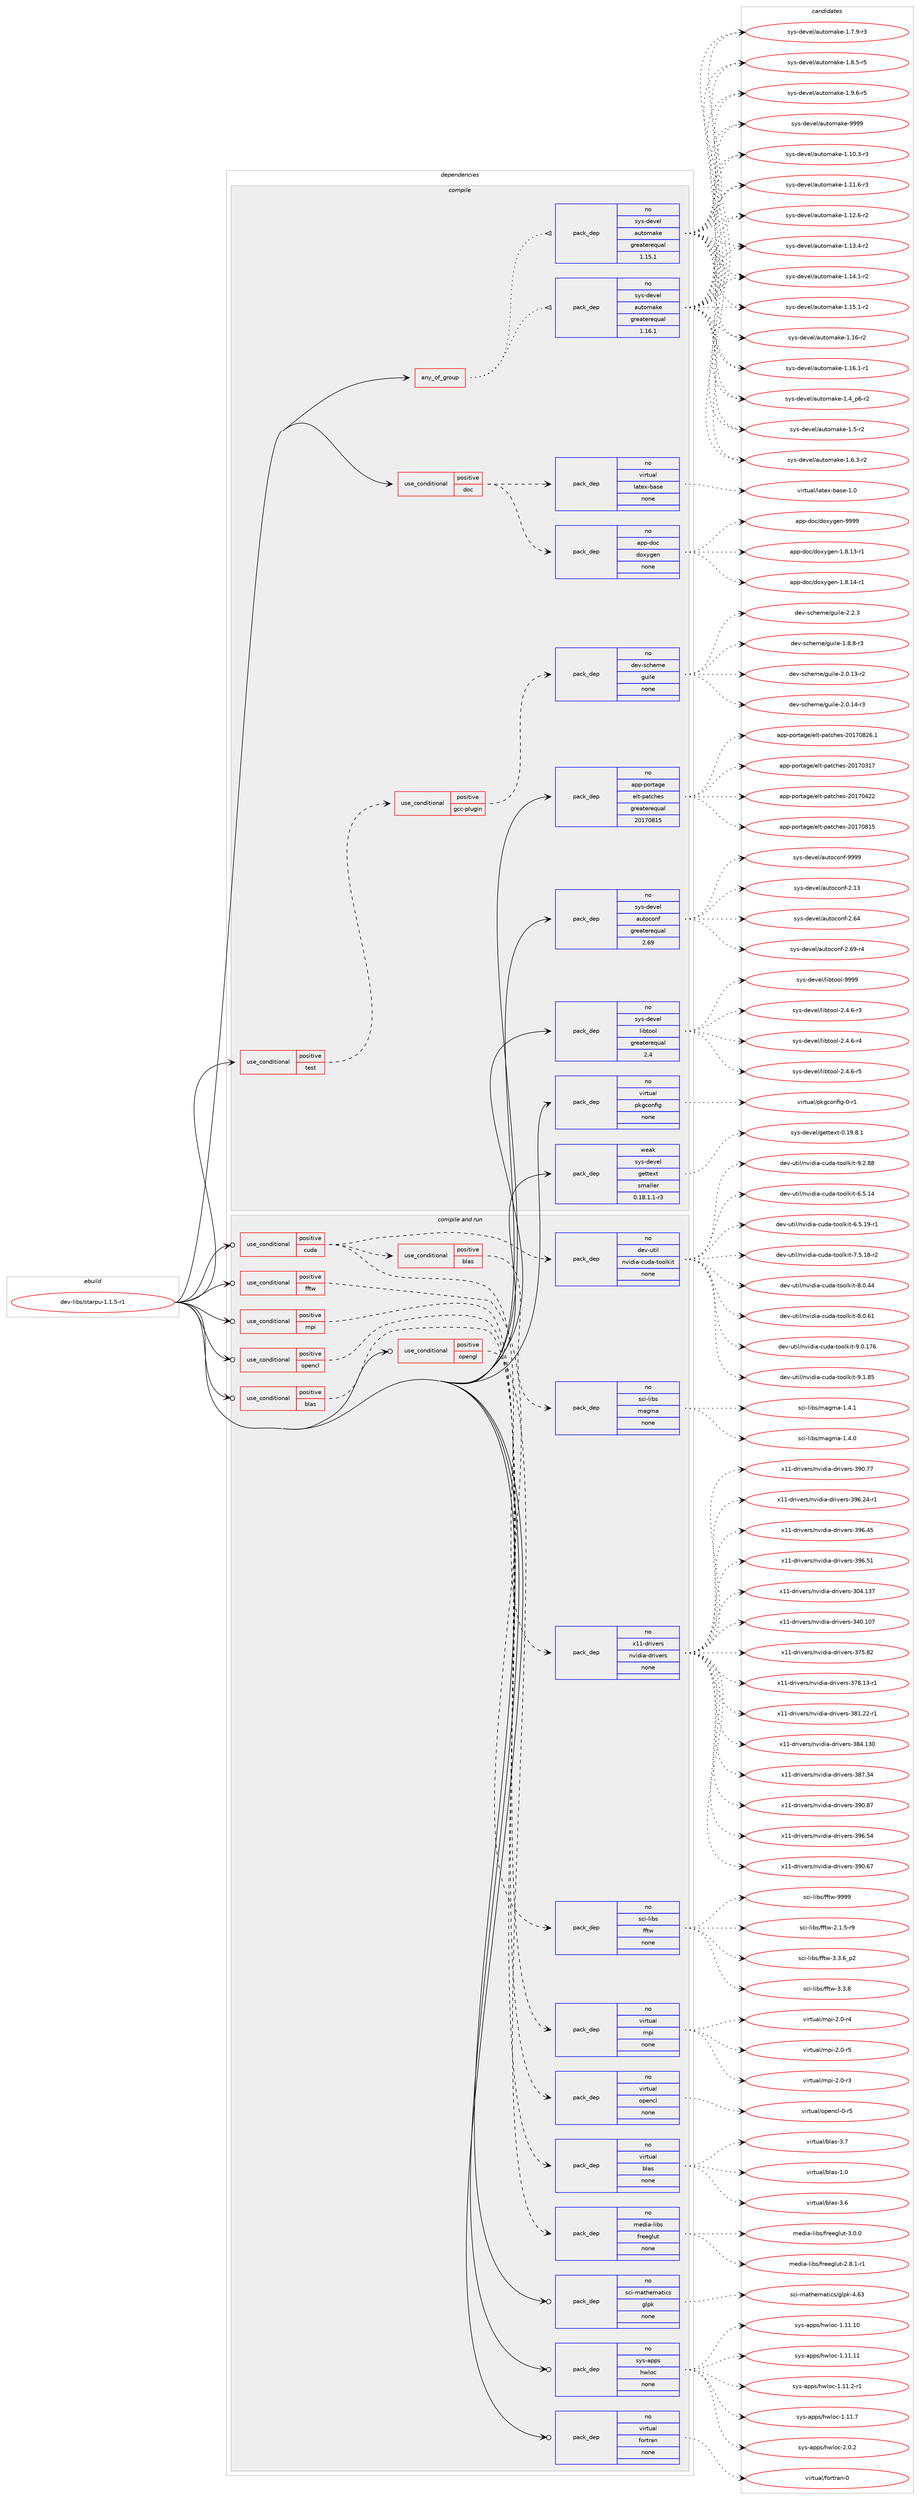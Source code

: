 digraph prolog {

# *************
# Graph options
# *************

newrank=true;
concentrate=true;
compound=true;
graph [rankdir=LR,fontname=Helvetica,fontsize=10,ranksep=1.5];#, ranksep=2.5, nodesep=0.2];
edge  [arrowhead=vee];
node  [fontname=Helvetica,fontsize=10];

# **********
# The ebuild
# **********

subgraph cluster_leftcol {
color=gray;
rank=same;
label=<<i>ebuild</i>>;
id [label="dev-libs/starpu-1.1.5-r1", color=red, width=4, href="../dev-libs/starpu-1.1.5-r1.svg"];
}

# ****************
# The dependencies
# ****************

subgraph cluster_midcol {
color=gray;
label=<<i>dependencies</i>>;
subgraph cluster_compile {
fillcolor="#eeeeee";
style=filled;
label=<<i>compile</i>>;
subgraph any113 {
dependency4567 [label=<<TABLE BORDER="0" CELLBORDER="1" CELLSPACING="0" CELLPADDING="4"><TR><TD CELLPADDING="10">any_of_group</TD></TR></TABLE>>, shape=none, color=red];subgraph pack3087 {
dependency4568 [label=<<TABLE BORDER="0" CELLBORDER="1" CELLSPACING="0" CELLPADDING="4" WIDTH="220"><TR><TD ROWSPAN="6" CELLPADDING="30">pack_dep</TD></TR><TR><TD WIDTH="110">no</TD></TR><TR><TD>sys-devel</TD></TR><TR><TD>automake</TD></TR><TR><TD>greaterequal</TD></TR><TR><TD>1.16.1</TD></TR></TABLE>>, shape=none, color=blue];
}
dependency4567:e -> dependency4568:w [weight=20,style="dotted",arrowhead="oinv"];
subgraph pack3088 {
dependency4569 [label=<<TABLE BORDER="0" CELLBORDER="1" CELLSPACING="0" CELLPADDING="4" WIDTH="220"><TR><TD ROWSPAN="6" CELLPADDING="30">pack_dep</TD></TR><TR><TD WIDTH="110">no</TD></TR><TR><TD>sys-devel</TD></TR><TR><TD>automake</TD></TR><TR><TD>greaterequal</TD></TR><TR><TD>1.15.1</TD></TR></TABLE>>, shape=none, color=blue];
}
dependency4567:e -> dependency4569:w [weight=20,style="dotted",arrowhead="oinv"];
}
id:e -> dependency4567:w [weight=20,style="solid",arrowhead="vee"];
subgraph cond1359 {
dependency4570 [label=<<TABLE BORDER="0" CELLBORDER="1" CELLSPACING="0" CELLPADDING="4"><TR><TD ROWSPAN="3" CELLPADDING="10">use_conditional</TD></TR><TR><TD>positive</TD></TR><TR><TD>doc</TD></TR></TABLE>>, shape=none, color=red];
subgraph pack3089 {
dependency4571 [label=<<TABLE BORDER="0" CELLBORDER="1" CELLSPACING="0" CELLPADDING="4" WIDTH="220"><TR><TD ROWSPAN="6" CELLPADDING="30">pack_dep</TD></TR><TR><TD WIDTH="110">no</TD></TR><TR><TD>app-doc</TD></TR><TR><TD>doxygen</TD></TR><TR><TD>none</TD></TR><TR><TD></TD></TR></TABLE>>, shape=none, color=blue];
}
dependency4570:e -> dependency4571:w [weight=20,style="dashed",arrowhead="vee"];
subgraph pack3090 {
dependency4572 [label=<<TABLE BORDER="0" CELLBORDER="1" CELLSPACING="0" CELLPADDING="4" WIDTH="220"><TR><TD ROWSPAN="6" CELLPADDING="30">pack_dep</TD></TR><TR><TD WIDTH="110">no</TD></TR><TR><TD>virtual</TD></TR><TR><TD>latex-base</TD></TR><TR><TD>none</TD></TR><TR><TD></TD></TR></TABLE>>, shape=none, color=blue];
}
dependency4570:e -> dependency4572:w [weight=20,style="dashed",arrowhead="vee"];
}
id:e -> dependency4570:w [weight=20,style="solid",arrowhead="vee"];
subgraph cond1360 {
dependency4573 [label=<<TABLE BORDER="0" CELLBORDER="1" CELLSPACING="0" CELLPADDING="4"><TR><TD ROWSPAN="3" CELLPADDING="10">use_conditional</TD></TR><TR><TD>positive</TD></TR><TR><TD>test</TD></TR></TABLE>>, shape=none, color=red];
subgraph cond1361 {
dependency4574 [label=<<TABLE BORDER="0" CELLBORDER="1" CELLSPACING="0" CELLPADDING="4"><TR><TD ROWSPAN="3" CELLPADDING="10">use_conditional</TD></TR><TR><TD>positive</TD></TR><TR><TD>gcc-plugin</TD></TR></TABLE>>, shape=none, color=red];
subgraph pack3091 {
dependency4575 [label=<<TABLE BORDER="0" CELLBORDER="1" CELLSPACING="0" CELLPADDING="4" WIDTH="220"><TR><TD ROWSPAN="6" CELLPADDING="30">pack_dep</TD></TR><TR><TD WIDTH="110">no</TD></TR><TR><TD>dev-scheme</TD></TR><TR><TD>guile</TD></TR><TR><TD>none</TD></TR><TR><TD></TD></TR></TABLE>>, shape=none, color=blue];
}
dependency4574:e -> dependency4575:w [weight=20,style="dashed",arrowhead="vee"];
}
dependency4573:e -> dependency4574:w [weight=20,style="dashed",arrowhead="vee"];
}
id:e -> dependency4573:w [weight=20,style="solid",arrowhead="vee"];
subgraph pack3092 {
dependency4576 [label=<<TABLE BORDER="0" CELLBORDER="1" CELLSPACING="0" CELLPADDING="4" WIDTH="220"><TR><TD ROWSPAN="6" CELLPADDING="30">pack_dep</TD></TR><TR><TD WIDTH="110">no</TD></TR><TR><TD>app-portage</TD></TR><TR><TD>elt-patches</TD></TR><TR><TD>greaterequal</TD></TR><TR><TD>20170815</TD></TR></TABLE>>, shape=none, color=blue];
}
id:e -> dependency4576:w [weight=20,style="solid",arrowhead="vee"];
subgraph pack3093 {
dependency4577 [label=<<TABLE BORDER="0" CELLBORDER="1" CELLSPACING="0" CELLPADDING="4" WIDTH="220"><TR><TD ROWSPAN="6" CELLPADDING="30">pack_dep</TD></TR><TR><TD WIDTH="110">no</TD></TR><TR><TD>sys-devel</TD></TR><TR><TD>autoconf</TD></TR><TR><TD>greaterequal</TD></TR><TR><TD>2.69</TD></TR></TABLE>>, shape=none, color=blue];
}
id:e -> dependency4577:w [weight=20,style="solid",arrowhead="vee"];
subgraph pack3094 {
dependency4578 [label=<<TABLE BORDER="0" CELLBORDER="1" CELLSPACING="0" CELLPADDING="4" WIDTH="220"><TR><TD ROWSPAN="6" CELLPADDING="30">pack_dep</TD></TR><TR><TD WIDTH="110">no</TD></TR><TR><TD>sys-devel</TD></TR><TR><TD>libtool</TD></TR><TR><TD>greaterequal</TD></TR><TR><TD>2.4</TD></TR></TABLE>>, shape=none, color=blue];
}
id:e -> dependency4578:w [weight=20,style="solid",arrowhead="vee"];
subgraph pack3095 {
dependency4579 [label=<<TABLE BORDER="0" CELLBORDER="1" CELLSPACING="0" CELLPADDING="4" WIDTH="220"><TR><TD ROWSPAN="6" CELLPADDING="30">pack_dep</TD></TR><TR><TD WIDTH="110">no</TD></TR><TR><TD>virtual</TD></TR><TR><TD>pkgconfig</TD></TR><TR><TD>none</TD></TR><TR><TD></TD></TR></TABLE>>, shape=none, color=blue];
}
id:e -> dependency4579:w [weight=20,style="solid",arrowhead="vee"];
subgraph pack3096 {
dependency4580 [label=<<TABLE BORDER="0" CELLBORDER="1" CELLSPACING="0" CELLPADDING="4" WIDTH="220"><TR><TD ROWSPAN="6" CELLPADDING="30">pack_dep</TD></TR><TR><TD WIDTH="110">weak</TD></TR><TR><TD>sys-devel</TD></TR><TR><TD>gettext</TD></TR><TR><TD>smaller</TD></TR><TR><TD>0.18.1.1-r3</TD></TR></TABLE>>, shape=none, color=blue];
}
id:e -> dependency4580:w [weight=20,style="solid",arrowhead="vee"];
}
subgraph cluster_compileandrun {
fillcolor="#eeeeee";
style=filled;
label=<<i>compile and run</i>>;
subgraph cond1362 {
dependency4581 [label=<<TABLE BORDER="0" CELLBORDER="1" CELLSPACING="0" CELLPADDING="4"><TR><TD ROWSPAN="3" CELLPADDING="10">use_conditional</TD></TR><TR><TD>positive</TD></TR><TR><TD>blas</TD></TR></TABLE>>, shape=none, color=red];
subgraph pack3097 {
dependency4582 [label=<<TABLE BORDER="0" CELLBORDER="1" CELLSPACING="0" CELLPADDING="4" WIDTH="220"><TR><TD ROWSPAN="6" CELLPADDING="30">pack_dep</TD></TR><TR><TD WIDTH="110">no</TD></TR><TR><TD>virtual</TD></TR><TR><TD>blas</TD></TR><TR><TD>none</TD></TR><TR><TD></TD></TR></TABLE>>, shape=none, color=blue];
}
dependency4581:e -> dependency4582:w [weight=20,style="dashed",arrowhead="vee"];
}
id:e -> dependency4581:w [weight=20,style="solid",arrowhead="odotvee"];
subgraph cond1363 {
dependency4583 [label=<<TABLE BORDER="0" CELLBORDER="1" CELLSPACING="0" CELLPADDING="4"><TR><TD ROWSPAN="3" CELLPADDING="10">use_conditional</TD></TR><TR><TD>positive</TD></TR><TR><TD>cuda</TD></TR></TABLE>>, shape=none, color=red];
subgraph pack3098 {
dependency4584 [label=<<TABLE BORDER="0" CELLBORDER="1" CELLSPACING="0" CELLPADDING="4" WIDTH="220"><TR><TD ROWSPAN="6" CELLPADDING="30">pack_dep</TD></TR><TR><TD WIDTH="110">no</TD></TR><TR><TD>dev-util</TD></TR><TR><TD>nvidia-cuda-toolkit</TD></TR><TR><TD>none</TD></TR><TR><TD></TD></TR></TABLE>>, shape=none, color=blue];
}
dependency4583:e -> dependency4584:w [weight=20,style="dashed",arrowhead="vee"];
subgraph pack3099 {
dependency4585 [label=<<TABLE BORDER="0" CELLBORDER="1" CELLSPACING="0" CELLPADDING="4" WIDTH="220"><TR><TD ROWSPAN="6" CELLPADDING="30">pack_dep</TD></TR><TR><TD WIDTH="110">no</TD></TR><TR><TD>x11-drivers</TD></TR><TR><TD>nvidia-drivers</TD></TR><TR><TD>none</TD></TR><TR><TD></TD></TR></TABLE>>, shape=none, color=blue];
}
dependency4583:e -> dependency4585:w [weight=20,style="dashed",arrowhead="vee"];
subgraph cond1364 {
dependency4586 [label=<<TABLE BORDER="0" CELLBORDER="1" CELLSPACING="0" CELLPADDING="4"><TR><TD ROWSPAN="3" CELLPADDING="10">use_conditional</TD></TR><TR><TD>positive</TD></TR><TR><TD>blas</TD></TR></TABLE>>, shape=none, color=red];
subgraph pack3100 {
dependency4587 [label=<<TABLE BORDER="0" CELLBORDER="1" CELLSPACING="0" CELLPADDING="4" WIDTH="220"><TR><TD ROWSPAN="6" CELLPADDING="30">pack_dep</TD></TR><TR><TD WIDTH="110">no</TD></TR><TR><TD>sci-libs</TD></TR><TR><TD>magma</TD></TR><TR><TD>none</TD></TR><TR><TD></TD></TR></TABLE>>, shape=none, color=blue];
}
dependency4586:e -> dependency4587:w [weight=20,style="dashed",arrowhead="vee"];
}
dependency4583:e -> dependency4586:w [weight=20,style="dashed",arrowhead="vee"];
}
id:e -> dependency4583:w [weight=20,style="solid",arrowhead="odotvee"];
subgraph cond1365 {
dependency4588 [label=<<TABLE BORDER="0" CELLBORDER="1" CELLSPACING="0" CELLPADDING="4"><TR><TD ROWSPAN="3" CELLPADDING="10">use_conditional</TD></TR><TR><TD>positive</TD></TR><TR><TD>fftw</TD></TR></TABLE>>, shape=none, color=red];
subgraph pack3101 {
dependency4589 [label=<<TABLE BORDER="0" CELLBORDER="1" CELLSPACING="0" CELLPADDING="4" WIDTH="220"><TR><TD ROWSPAN="6" CELLPADDING="30">pack_dep</TD></TR><TR><TD WIDTH="110">no</TD></TR><TR><TD>sci-libs</TD></TR><TR><TD>fftw</TD></TR><TR><TD>none</TD></TR><TR><TD></TD></TR></TABLE>>, shape=none, color=blue];
}
dependency4588:e -> dependency4589:w [weight=20,style="dashed",arrowhead="vee"];
}
id:e -> dependency4588:w [weight=20,style="solid",arrowhead="odotvee"];
subgraph cond1366 {
dependency4590 [label=<<TABLE BORDER="0" CELLBORDER="1" CELLSPACING="0" CELLPADDING="4"><TR><TD ROWSPAN="3" CELLPADDING="10">use_conditional</TD></TR><TR><TD>positive</TD></TR><TR><TD>mpi</TD></TR></TABLE>>, shape=none, color=red];
subgraph pack3102 {
dependency4591 [label=<<TABLE BORDER="0" CELLBORDER="1" CELLSPACING="0" CELLPADDING="4" WIDTH="220"><TR><TD ROWSPAN="6" CELLPADDING="30">pack_dep</TD></TR><TR><TD WIDTH="110">no</TD></TR><TR><TD>virtual</TD></TR><TR><TD>mpi</TD></TR><TR><TD>none</TD></TR><TR><TD></TD></TR></TABLE>>, shape=none, color=blue];
}
dependency4590:e -> dependency4591:w [weight=20,style="dashed",arrowhead="vee"];
}
id:e -> dependency4590:w [weight=20,style="solid",arrowhead="odotvee"];
subgraph cond1367 {
dependency4592 [label=<<TABLE BORDER="0" CELLBORDER="1" CELLSPACING="0" CELLPADDING="4"><TR><TD ROWSPAN="3" CELLPADDING="10">use_conditional</TD></TR><TR><TD>positive</TD></TR><TR><TD>opencl</TD></TR></TABLE>>, shape=none, color=red];
subgraph pack3103 {
dependency4593 [label=<<TABLE BORDER="0" CELLBORDER="1" CELLSPACING="0" CELLPADDING="4" WIDTH="220"><TR><TD ROWSPAN="6" CELLPADDING="30">pack_dep</TD></TR><TR><TD WIDTH="110">no</TD></TR><TR><TD>virtual</TD></TR><TR><TD>opencl</TD></TR><TR><TD>none</TD></TR><TR><TD></TD></TR></TABLE>>, shape=none, color=blue];
}
dependency4592:e -> dependency4593:w [weight=20,style="dashed",arrowhead="vee"];
}
id:e -> dependency4592:w [weight=20,style="solid",arrowhead="odotvee"];
subgraph cond1368 {
dependency4594 [label=<<TABLE BORDER="0" CELLBORDER="1" CELLSPACING="0" CELLPADDING="4"><TR><TD ROWSPAN="3" CELLPADDING="10">use_conditional</TD></TR><TR><TD>positive</TD></TR><TR><TD>opengl</TD></TR></TABLE>>, shape=none, color=red];
subgraph pack3104 {
dependency4595 [label=<<TABLE BORDER="0" CELLBORDER="1" CELLSPACING="0" CELLPADDING="4" WIDTH="220"><TR><TD ROWSPAN="6" CELLPADDING="30">pack_dep</TD></TR><TR><TD WIDTH="110">no</TD></TR><TR><TD>media-libs</TD></TR><TR><TD>freeglut</TD></TR><TR><TD>none</TD></TR><TR><TD></TD></TR></TABLE>>, shape=none, color=blue];
}
dependency4594:e -> dependency4595:w [weight=20,style="dashed",arrowhead="vee"];
}
id:e -> dependency4594:w [weight=20,style="solid",arrowhead="odotvee"];
subgraph pack3105 {
dependency4596 [label=<<TABLE BORDER="0" CELLBORDER="1" CELLSPACING="0" CELLPADDING="4" WIDTH="220"><TR><TD ROWSPAN="6" CELLPADDING="30">pack_dep</TD></TR><TR><TD WIDTH="110">no</TD></TR><TR><TD>sci-mathematics</TD></TR><TR><TD>glpk</TD></TR><TR><TD>none</TD></TR><TR><TD></TD></TR></TABLE>>, shape=none, color=blue];
}
id:e -> dependency4596:w [weight=20,style="solid",arrowhead="odotvee"];
subgraph pack3106 {
dependency4597 [label=<<TABLE BORDER="0" CELLBORDER="1" CELLSPACING="0" CELLPADDING="4" WIDTH="220"><TR><TD ROWSPAN="6" CELLPADDING="30">pack_dep</TD></TR><TR><TD WIDTH="110">no</TD></TR><TR><TD>sys-apps</TD></TR><TR><TD>hwloc</TD></TR><TR><TD>none</TD></TR><TR><TD></TD></TR></TABLE>>, shape=none, color=blue];
}
id:e -> dependency4597:w [weight=20,style="solid",arrowhead="odotvee"];
subgraph pack3107 {
dependency4598 [label=<<TABLE BORDER="0" CELLBORDER="1" CELLSPACING="0" CELLPADDING="4" WIDTH="220"><TR><TD ROWSPAN="6" CELLPADDING="30">pack_dep</TD></TR><TR><TD WIDTH="110">no</TD></TR><TR><TD>virtual</TD></TR><TR><TD>fortran</TD></TR><TR><TD>none</TD></TR><TR><TD></TD></TR></TABLE>>, shape=none, color=blue];
}
id:e -> dependency4598:w [weight=20,style="solid",arrowhead="odotvee"];
}
subgraph cluster_run {
fillcolor="#eeeeee";
style=filled;
label=<<i>run</i>>;
}
}

# **************
# The candidates
# **************

subgraph cluster_choices {
rank=same;
color=gray;
label=<<i>candidates</i>>;

subgraph choice3087 {
color=black;
nodesep=1;
choice11512111545100101118101108479711711611110997107101454946494846514511451 [label="sys-devel/automake-1.10.3-r3", color=red, width=4,href="../sys-devel/automake-1.10.3-r3.svg"];
choice11512111545100101118101108479711711611110997107101454946494946544511451 [label="sys-devel/automake-1.11.6-r3", color=red, width=4,href="../sys-devel/automake-1.11.6-r3.svg"];
choice11512111545100101118101108479711711611110997107101454946495046544511450 [label="sys-devel/automake-1.12.6-r2", color=red, width=4,href="../sys-devel/automake-1.12.6-r2.svg"];
choice11512111545100101118101108479711711611110997107101454946495146524511450 [label="sys-devel/automake-1.13.4-r2", color=red, width=4,href="../sys-devel/automake-1.13.4-r2.svg"];
choice11512111545100101118101108479711711611110997107101454946495246494511450 [label="sys-devel/automake-1.14.1-r2", color=red, width=4,href="../sys-devel/automake-1.14.1-r2.svg"];
choice11512111545100101118101108479711711611110997107101454946495346494511450 [label="sys-devel/automake-1.15.1-r2", color=red, width=4,href="../sys-devel/automake-1.15.1-r2.svg"];
choice1151211154510010111810110847971171161111099710710145494649544511450 [label="sys-devel/automake-1.16-r2", color=red, width=4,href="../sys-devel/automake-1.16-r2.svg"];
choice11512111545100101118101108479711711611110997107101454946495446494511449 [label="sys-devel/automake-1.16.1-r1", color=red, width=4,href="../sys-devel/automake-1.16.1-r1.svg"];
choice115121115451001011181011084797117116111109971071014549465295112544511450 [label="sys-devel/automake-1.4_p6-r2", color=red, width=4,href="../sys-devel/automake-1.4_p6-r2.svg"];
choice11512111545100101118101108479711711611110997107101454946534511450 [label="sys-devel/automake-1.5-r2", color=red, width=4,href="../sys-devel/automake-1.5-r2.svg"];
choice115121115451001011181011084797117116111109971071014549465446514511450 [label="sys-devel/automake-1.6.3-r2", color=red, width=4,href="../sys-devel/automake-1.6.3-r2.svg"];
choice115121115451001011181011084797117116111109971071014549465546574511451 [label="sys-devel/automake-1.7.9-r3", color=red, width=4,href="../sys-devel/automake-1.7.9-r3.svg"];
choice115121115451001011181011084797117116111109971071014549465646534511453 [label="sys-devel/automake-1.8.5-r5", color=red, width=4,href="../sys-devel/automake-1.8.5-r5.svg"];
choice115121115451001011181011084797117116111109971071014549465746544511453 [label="sys-devel/automake-1.9.6-r5", color=red, width=4,href="../sys-devel/automake-1.9.6-r5.svg"];
choice115121115451001011181011084797117116111109971071014557575757 [label="sys-devel/automake-9999", color=red, width=4,href="../sys-devel/automake-9999.svg"];
dependency4568:e -> choice11512111545100101118101108479711711611110997107101454946494846514511451:w [style=dotted,weight="100"];
dependency4568:e -> choice11512111545100101118101108479711711611110997107101454946494946544511451:w [style=dotted,weight="100"];
dependency4568:e -> choice11512111545100101118101108479711711611110997107101454946495046544511450:w [style=dotted,weight="100"];
dependency4568:e -> choice11512111545100101118101108479711711611110997107101454946495146524511450:w [style=dotted,weight="100"];
dependency4568:e -> choice11512111545100101118101108479711711611110997107101454946495246494511450:w [style=dotted,weight="100"];
dependency4568:e -> choice11512111545100101118101108479711711611110997107101454946495346494511450:w [style=dotted,weight="100"];
dependency4568:e -> choice1151211154510010111810110847971171161111099710710145494649544511450:w [style=dotted,weight="100"];
dependency4568:e -> choice11512111545100101118101108479711711611110997107101454946495446494511449:w [style=dotted,weight="100"];
dependency4568:e -> choice115121115451001011181011084797117116111109971071014549465295112544511450:w [style=dotted,weight="100"];
dependency4568:e -> choice11512111545100101118101108479711711611110997107101454946534511450:w [style=dotted,weight="100"];
dependency4568:e -> choice115121115451001011181011084797117116111109971071014549465446514511450:w [style=dotted,weight="100"];
dependency4568:e -> choice115121115451001011181011084797117116111109971071014549465546574511451:w [style=dotted,weight="100"];
dependency4568:e -> choice115121115451001011181011084797117116111109971071014549465646534511453:w [style=dotted,weight="100"];
dependency4568:e -> choice115121115451001011181011084797117116111109971071014549465746544511453:w [style=dotted,weight="100"];
dependency4568:e -> choice115121115451001011181011084797117116111109971071014557575757:w [style=dotted,weight="100"];
}
subgraph choice3088 {
color=black;
nodesep=1;
choice11512111545100101118101108479711711611110997107101454946494846514511451 [label="sys-devel/automake-1.10.3-r3", color=red, width=4,href="../sys-devel/automake-1.10.3-r3.svg"];
choice11512111545100101118101108479711711611110997107101454946494946544511451 [label="sys-devel/automake-1.11.6-r3", color=red, width=4,href="../sys-devel/automake-1.11.6-r3.svg"];
choice11512111545100101118101108479711711611110997107101454946495046544511450 [label="sys-devel/automake-1.12.6-r2", color=red, width=4,href="../sys-devel/automake-1.12.6-r2.svg"];
choice11512111545100101118101108479711711611110997107101454946495146524511450 [label="sys-devel/automake-1.13.4-r2", color=red, width=4,href="../sys-devel/automake-1.13.4-r2.svg"];
choice11512111545100101118101108479711711611110997107101454946495246494511450 [label="sys-devel/automake-1.14.1-r2", color=red, width=4,href="../sys-devel/automake-1.14.1-r2.svg"];
choice11512111545100101118101108479711711611110997107101454946495346494511450 [label="sys-devel/automake-1.15.1-r2", color=red, width=4,href="../sys-devel/automake-1.15.1-r2.svg"];
choice1151211154510010111810110847971171161111099710710145494649544511450 [label="sys-devel/automake-1.16-r2", color=red, width=4,href="../sys-devel/automake-1.16-r2.svg"];
choice11512111545100101118101108479711711611110997107101454946495446494511449 [label="sys-devel/automake-1.16.1-r1", color=red, width=4,href="../sys-devel/automake-1.16.1-r1.svg"];
choice115121115451001011181011084797117116111109971071014549465295112544511450 [label="sys-devel/automake-1.4_p6-r2", color=red, width=4,href="../sys-devel/automake-1.4_p6-r2.svg"];
choice11512111545100101118101108479711711611110997107101454946534511450 [label="sys-devel/automake-1.5-r2", color=red, width=4,href="../sys-devel/automake-1.5-r2.svg"];
choice115121115451001011181011084797117116111109971071014549465446514511450 [label="sys-devel/automake-1.6.3-r2", color=red, width=4,href="../sys-devel/automake-1.6.3-r2.svg"];
choice115121115451001011181011084797117116111109971071014549465546574511451 [label="sys-devel/automake-1.7.9-r3", color=red, width=4,href="../sys-devel/automake-1.7.9-r3.svg"];
choice115121115451001011181011084797117116111109971071014549465646534511453 [label="sys-devel/automake-1.8.5-r5", color=red, width=4,href="../sys-devel/automake-1.8.5-r5.svg"];
choice115121115451001011181011084797117116111109971071014549465746544511453 [label="sys-devel/automake-1.9.6-r5", color=red, width=4,href="../sys-devel/automake-1.9.6-r5.svg"];
choice115121115451001011181011084797117116111109971071014557575757 [label="sys-devel/automake-9999", color=red, width=4,href="../sys-devel/automake-9999.svg"];
dependency4569:e -> choice11512111545100101118101108479711711611110997107101454946494846514511451:w [style=dotted,weight="100"];
dependency4569:e -> choice11512111545100101118101108479711711611110997107101454946494946544511451:w [style=dotted,weight="100"];
dependency4569:e -> choice11512111545100101118101108479711711611110997107101454946495046544511450:w [style=dotted,weight="100"];
dependency4569:e -> choice11512111545100101118101108479711711611110997107101454946495146524511450:w [style=dotted,weight="100"];
dependency4569:e -> choice11512111545100101118101108479711711611110997107101454946495246494511450:w [style=dotted,weight="100"];
dependency4569:e -> choice11512111545100101118101108479711711611110997107101454946495346494511450:w [style=dotted,weight="100"];
dependency4569:e -> choice1151211154510010111810110847971171161111099710710145494649544511450:w [style=dotted,weight="100"];
dependency4569:e -> choice11512111545100101118101108479711711611110997107101454946495446494511449:w [style=dotted,weight="100"];
dependency4569:e -> choice115121115451001011181011084797117116111109971071014549465295112544511450:w [style=dotted,weight="100"];
dependency4569:e -> choice11512111545100101118101108479711711611110997107101454946534511450:w [style=dotted,weight="100"];
dependency4569:e -> choice115121115451001011181011084797117116111109971071014549465446514511450:w [style=dotted,weight="100"];
dependency4569:e -> choice115121115451001011181011084797117116111109971071014549465546574511451:w [style=dotted,weight="100"];
dependency4569:e -> choice115121115451001011181011084797117116111109971071014549465646534511453:w [style=dotted,weight="100"];
dependency4569:e -> choice115121115451001011181011084797117116111109971071014549465746544511453:w [style=dotted,weight="100"];
dependency4569:e -> choice115121115451001011181011084797117116111109971071014557575757:w [style=dotted,weight="100"];
}
subgraph choice3089 {
color=black;
nodesep=1;
choice97112112451001119947100111120121103101110454946564649514511449 [label="app-doc/doxygen-1.8.13-r1", color=red, width=4,href="../app-doc/doxygen-1.8.13-r1.svg"];
choice97112112451001119947100111120121103101110454946564649524511449 [label="app-doc/doxygen-1.8.14-r1", color=red, width=4,href="../app-doc/doxygen-1.8.14-r1.svg"];
choice971121124510011199471001111201211031011104557575757 [label="app-doc/doxygen-9999", color=red, width=4,href="../app-doc/doxygen-9999.svg"];
dependency4571:e -> choice97112112451001119947100111120121103101110454946564649514511449:w [style=dotted,weight="100"];
dependency4571:e -> choice97112112451001119947100111120121103101110454946564649524511449:w [style=dotted,weight="100"];
dependency4571:e -> choice971121124510011199471001111201211031011104557575757:w [style=dotted,weight="100"];
}
subgraph choice3090 {
color=black;
nodesep=1;
choice11810511411611797108471089711610112045989711510145494648 [label="virtual/latex-base-1.0", color=red, width=4,href="../virtual/latex-base-1.0.svg"];
dependency4572:e -> choice11810511411611797108471089711610112045989711510145494648:w [style=dotted,weight="100"];
}
subgraph choice3091 {
color=black;
nodesep=1;
choice1001011184511599104101109101471031171051081014549465646564511451 [label="dev-scheme/guile-1.8.8-r3", color=red, width=4,href="../dev-scheme/guile-1.8.8-r3.svg"];
choice100101118451159910410110910147103117105108101455046484649514511450 [label="dev-scheme/guile-2.0.13-r2", color=red, width=4,href="../dev-scheme/guile-2.0.13-r2.svg"];
choice100101118451159910410110910147103117105108101455046484649524511451 [label="dev-scheme/guile-2.0.14-r3", color=red, width=4,href="../dev-scheme/guile-2.0.14-r3.svg"];
choice100101118451159910410110910147103117105108101455046504651 [label="dev-scheme/guile-2.2.3", color=red, width=4,href="../dev-scheme/guile-2.2.3.svg"];
dependency4575:e -> choice1001011184511599104101109101471031171051081014549465646564511451:w [style=dotted,weight="100"];
dependency4575:e -> choice100101118451159910410110910147103117105108101455046484649514511450:w [style=dotted,weight="100"];
dependency4575:e -> choice100101118451159910410110910147103117105108101455046484649524511451:w [style=dotted,weight="100"];
dependency4575:e -> choice100101118451159910410110910147103117105108101455046504651:w [style=dotted,weight="100"];
}
subgraph choice3092 {
color=black;
nodesep=1;
choice97112112451121111141169710310147101108116451129711699104101115455048495548514955 [label="app-portage/elt-patches-20170317", color=red, width=4,href="../app-portage/elt-patches-20170317.svg"];
choice97112112451121111141169710310147101108116451129711699104101115455048495548525050 [label="app-portage/elt-patches-20170422", color=red, width=4,href="../app-portage/elt-patches-20170422.svg"];
choice97112112451121111141169710310147101108116451129711699104101115455048495548564953 [label="app-portage/elt-patches-20170815", color=red, width=4,href="../app-portage/elt-patches-20170815.svg"];
choice971121124511211111411697103101471011081164511297116991041011154550484955485650544649 [label="app-portage/elt-patches-20170826.1", color=red, width=4,href="../app-portage/elt-patches-20170826.1.svg"];
dependency4576:e -> choice97112112451121111141169710310147101108116451129711699104101115455048495548514955:w [style=dotted,weight="100"];
dependency4576:e -> choice97112112451121111141169710310147101108116451129711699104101115455048495548525050:w [style=dotted,weight="100"];
dependency4576:e -> choice97112112451121111141169710310147101108116451129711699104101115455048495548564953:w [style=dotted,weight="100"];
dependency4576:e -> choice971121124511211111411697103101471011081164511297116991041011154550484955485650544649:w [style=dotted,weight="100"];
}
subgraph choice3093 {
color=black;
nodesep=1;
choice115121115451001011181011084797117116111991111101024550464951 [label="sys-devel/autoconf-2.13", color=red, width=4,href="../sys-devel/autoconf-2.13.svg"];
choice115121115451001011181011084797117116111991111101024550465452 [label="sys-devel/autoconf-2.64", color=red, width=4,href="../sys-devel/autoconf-2.64.svg"];
choice1151211154510010111810110847971171161119911111010245504654574511452 [label="sys-devel/autoconf-2.69-r4", color=red, width=4,href="../sys-devel/autoconf-2.69-r4.svg"];
choice115121115451001011181011084797117116111991111101024557575757 [label="sys-devel/autoconf-9999", color=red, width=4,href="../sys-devel/autoconf-9999.svg"];
dependency4577:e -> choice115121115451001011181011084797117116111991111101024550464951:w [style=dotted,weight="100"];
dependency4577:e -> choice115121115451001011181011084797117116111991111101024550465452:w [style=dotted,weight="100"];
dependency4577:e -> choice1151211154510010111810110847971171161119911111010245504654574511452:w [style=dotted,weight="100"];
dependency4577:e -> choice115121115451001011181011084797117116111991111101024557575757:w [style=dotted,weight="100"];
}
subgraph choice3094 {
color=black;
nodesep=1;
choice1151211154510010111810110847108105981161111111084550465246544511451 [label="sys-devel/libtool-2.4.6-r3", color=red, width=4,href="../sys-devel/libtool-2.4.6-r3.svg"];
choice1151211154510010111810110847108105981161111111084550465246544511452 [label="sys-devel/libtool-2.4.6-r4", color=red, width=4,href="../sys-devel/libtool-2.4.6-r4.svg"];
choice1151211154510010111810110847108105981161111111084550465246544511453 [label="sys-devel/libtool-2.4.6-r5", color=red, width=4,href="../sys-devel/libtool-2.4.6-r5.svg"];
choice1151211154510010111810110847108105981161111111084557575757 [label="sys-devel/libtool-9999", color=red, width=4,href="../sys-devel/libtool-9999.svg"];
dependency4578:e -> choice1151211154510010111810110847108105981161111111084550465246544511451:w [style=dotted,weight="100"];
dependency4578:e -> choice1151211154510010111810110847108105981161111111084550465246544511452:w [style=dotted,weight="100"];
dependency4578:e -> choice1151211154510010111810110847108105981161111111084550465246544511453:w [style=dotted,weight="100"];
dependency4578:e -> choice1151211154510010111810110847108105981161111111084557575757:w [style=dotted,weight="100"];
}
subgraph choice3095 {
color=black;
nodesep=1;
choice11810511411611797108471121071039911111010210510345484511449 [label="virtual/pkgconfig-0-r1", color=red, width=4,href="../virtual/pkgconfig-0-r1.svg"];
dependency4579:e -> choice11810511411611797108471121071039911111010210510345484511449:w [style=dotted,weight="100"];
}
subgraph choice3096 {
color=black;
nodesep=1;
choice1151211154510010111810110847103101116116101120116454846495746564649 [label="sys-devel/gettext-0.19.8.1", color=red, width=4,href="../sys-devel/gettext-0.19.8.1.svg"];
dependency4580:e -> choice1151211154510010111810110847103101116116101120116454846495746564649:w [style=dotted,weight="100"];
}
subgraph choice3097 {
color=black;
nodesep=1;
choice1181051141161179710847981089711545494648 [label="virtual/blas-1.0", color=red, width=4,href="../virtual/blas-1.0.svg"];
choice1181051141161179710847981089711545514654 [label="virtual/blas-3.6", color=red, width=4,href="../virtual/blas-3.6.svg"];
choice1181051141161179710847981089711545514655 [label="virtual/blas-3.7", color=red, width=4,href="../virtual/blas-3.7.svg"];
dependency4582:e -> choice1181051141161179710847981089711545494648:w [style=dotted,weight="100"];
dependency4582:e -> choice1181051141161179710847981089711545514654:w [style=dotted,weight="100"];
dependency4582:e -> choice1181051141161179710847981089711545514655:w [style=dotted,weight="100"];
}
subgraph choice3098 {
color=black;
nodesep=1;
choice1001011184511711610510847110118105100105974599117100974511611111110810710511645544653464952 [label="dev-util/nvidia-cuda-toolkit-6.5.14", color=red, width=4,href="../dev-util/nvidia-cuda-toolkit-6.5.14.svg"];
choice10010111845117116105108471101181051001059745991171009745116111111108107105116455446534649574511449 [label="dev-util/nvidia-cuda-toolkit-6.5.19-r1", color=red, width=4,href="../dev-util/nvidia-cuda-toolkit-6.5.19-r1.svg"];
choice10010111845117116105108471101181051001059745991171009745116111111108107105116455546534649564511450 [label="dev-util/nvidia-cuda-toolkit-7.5.18-r2", color=red, width=4,href="../dev-util/nvidia-cuda-toolkit-7.5.18-r2.svg"];
choice1001011184511711610510847110118105100105974599117100974511611111110810710511645564648465252 [label="dev-util/nvidia-cuda-toolkit-8.0.44", color=red, width=4,href="../dev-util/nvidia-cuda-toolkit-8.0.44.svg"];
choice1001011184511711610510847110118105100105974599117100974511611111110810710511645564648465449 [label="dev-util/nvidia-cuda-toolkit-8.0.61", color=red, width=4,href="../dev-util/nvidia-cuda-toolkit-8.0.61.svg"];
choice100101118451171161051084711011810510010597459911710097451161111111081071051164557464846495554 [label="dev-util/nvidia-cuda-toolkit-9.0.176", color=red, width=4,href="../dev-util/nvidia-cuda-toolkit-9.0.176.svg"];
choice1001011184511711610510847110118105100105974599117100974511611111110810710511645574649465653 [label="dev-util/nvidia-cuda-toolkit-9.1.85", color=red, width=4,href="../dev-util/nvidia-cuda-toolkit-9.1.85.svg"];
choice1001011184511711610510847110118105100105974599117100974511611111110810710511645574650465656 [label="dev-util/nvidia-cuda-toolkit-9.2.88", color=red, width=4,href="../dev-util/nvidia-cuda-toolkit-9.2.88.svg"];
dependency4584:e -> choice1001011184511711610510847110118105100105974599117100974511611111110810710511645544653464952:w [style=dotted,weight="100"];
dependency4584:e -> choice10010111845117116105108471101181051001059745991171009745116111111108107105116455446534649574511449:w [style=dotted,weight="100"];
dependency4584:e -> choice10010111845117116105108471101181051001059745991171009745116111111108107105116455546534649564511450:w [style=dotted,weight="100"];
dependency4584:e -> choice1001011184511711610510847110118105100105974599117100974511611111110810710511645564648465252:w [style=dotted,weight="100"];
dependency4584:e -> choice1001011184511711610510847110118105100105974599117100974511611111110810710511645564648465449:w [style=dotted,weight="100"];
dependency4584:e -> choice100101118451171161051084711011810510010597459911710097451161111111081071051164557464846495554:w [style=dotted,weight="100"];
dependency4584:e -> choice1001011184511711610510847110118105100105974599117100974511611111110810710511645574649465653:w [style=dotted,weight="100"];
dependency4584:e -> choice1001011184511711610510847110118105100105974599117100974511611111110810710511645574650465656:w [style=dotted,weight="100"];
}
subgraph choice3099 {
color=black;
nodesep=1;
choice12049494510011410511810111411547110118105100105974510011410511810111411545515748465455 [label="x11-drivers/nvidia-drivers-390.67", color=red, width=4,href="../x11-drivers/nvidia-drivers-390.67.svg"];
choice12049494510011410511810111411547110118105100105974510011410511810111411545515748465555 [label="x11-drivers/nvidia-drivers-390.77", color=red, width=4,href="../x11-drivers/nvidia-drivers-390.77.svg"];
choice120494945100114105118101114115471101181051001059745100114105118101114115455157544650524511449 [label="x11-drivers/nvidia-drivers-396.24-r1", color=red, width=4,href="../x11-drivers/nvidia-drivers-396.24-r1.svg"];
choice12049494510011410511810111411547110118105100105974510011410511810111411545515754465253 [label="x11-drivers/nvidia-drivers-396.45", color=red, width=4,href="../x11-drivers/nvidia-drivers-396.45.svg"];
choice12049494510011410511810111411547110118105100105974510011410511810111411545515754465349 [label="x11-drivers/nvidia-drivers-396.51", color=red, width=4,href="../x11-drivers/nvidia-drivers-396.51.svg"];
choice1204949451001141051181011141154711011810510010597451001141051181011141154551485246495155 [label="x11-drivers/nvidia-drivers-304.137", color=red, width=4,href="../x11-drivers/nvidia-drivers-304.137.svg"];
choice1204949451001141051181011141154711011810510010597451001141051181011141154551524846494855 [label="x11-drivers/nvidia-drivers-340.107", color=red, width=4,href="../x11-drivers/nvidia-drivers-340.107.svg"];
choice12049494510011410511810111411547110118105100105974510011410511810111411545515553465650 [label="x11-drivers/nvidia-drivers-375.82", color=red, width=4,href="../x11-drivers/nvidia-drivers-375.82.svg"];
choice120494945100114105118101114115471101181051001059745100114105118101114115455155564649514511449 [label="x11-drivers/nvidia-drivers-378.13-r1", color=red, width=4,href="../x11-drivers/nvidia-drivers-378.13-r1.svg"];
choice120494945100114105118101114115471101181051001059745100114105118101114115455156494650504511449 [label="x11-drivers/nvidia-drivers-381.22-r1", color=red, width=4,href="../x11-drivers/nvidia-drivers-381.22-r1.svg"];
choice1204949451001141051181011141154711011810510010597451001141051181011141154551565246495148 [label="x11-drivers/nvidia-drivers-384.130", color=red, width=4,href="../x11-drivers/nvidia-drivers-384.130.svg"];
choice12049494510011410511810111411547110118105100105974510011410511810111411545515655465152 [label="x11-drivers/nvidia-drivers-387.34", color=red, width=4,href="../x11-drivers/nvidia-drivers-387.34.svg"];
choice12049494510011410511810111411547110118105100105974510011410511810111411545515748465655 [label="x11-drivers/nvidia-drivers-390.87", color=red, width=4,href="../x11-drivers/nvidia-drivers-390.87.svg"];
choice12049494510011410511810111411547110118105100105974510011410511810111411545515754465352 [label="x11-drivers/nvidia-drivers-396.54", color=red, width=4,href="../x11-drivers/nvidia-drivers-396.54.svg"];
dependency4585:e -> choice12049494510011410511810111411547110118105100105974510011410511810111411545515748465455:w [style=dotted,weight="100"];
dependency4585:e -> choice12049494510011410511810111411547110118105100105974510011410511810111411545515748465555:w [style=dotted,weight="100"];
dependency4585:e -> choice120494945100114105118101114115471101181051001059745100114105118101114115455157544650524511449:w [style=dotted,weight="100"];
dependency4585:e -> choice12049494510011410511810111411547110118105100105974510011410511810111411545515754465253:w [style=dotted,weight="100"];
dependency4585:e -> choice12049494510011410511810111411547110118105100105974510011410511810111411545515754465349:w [style=dotted,weight="100"];
dependency4585:e -> choice1204949451001141051181011141154711011810510010597451001141051181011141154551485246495155:w [style=dotted,weight="100"];
dependency4585:e -> choice1204949451001141051181011141154711011810510010597451001141051181011141154551524846494855:w [style=dotted,weight="100"];
dependency4585:e -> choice12049494510011410511810111411547110118105100105974510011410511810111411545515553465650:w [style=dotted,weight="100"];
dependency4585:e -> choice120494945100114105118101114115471101181051001059745100114105118101114115455155564649514511449:w [style=dotted,weight="100"];
dependency4585:e -> choice120494945100114105118101114115471101181051001059745100114105118101114115455156494650504511449:w [style=dotted,weight="100"];
dependency4585:e -> choice1204949451001141051181011141154711011810510010597451001141051181011141154551565246495148:w [style=dotted,weight="100"];
dependency4585:e -> choice12049494510011410511810111411547110118105100105974510011410511810111411545515655465152:w [style=dotted,weight="100"];
dependency4585:e -> choice12049494510011410511810111411547110118105100105974510011410511810111411545515748465655:w [style=dotted,weight="100"];
dependency4585:e -> choice12049494510011410511810111411547110118105100105974510011410511810111411545515754465352:w [style=dotted,weight="100"];
}
subgraph choice3100 {
color=black;
nodesep=1;
choice115991054510810598115471099710310997454946524648 [label="sci-libs/magma-1.4.0", color=red, width=4,href="../sci-libs/magma-1.4.0.svg"];
choice115991054510810598115471099710310997454946524649 [label="sci-libs/magma-1.4.1", color=red, width=4,href="../sci-libs/magma-1.4.1.svg"];
dependency4587:e -> choice115991054510810598115471099710310997454946524648:w [style=dotted,weight="100"];
dependency4587:e -> choice115991054510810598115471099710310997454946524649:w [style=dotted,weight="100"];
}
subgraph choice3101 {
color=black;
nodesep=1;
choice115991054510810598115471021021161194550464946534511457 [label="sci-libs/fftw-2.1.5-r9", color=red, width=4,href="../sci-libs/fftw-2.1.5-r9.svg"];
choice115991054510810598115471021021161194551465146549511250 [label="sci-libs/fftw-3.3.6_p2", color=red, width=4,href="../sci-libs/fftw-3.3.6_p2.svg"];
choice11599105451081059811547102102116119455146514656 [label="sci-libs/fftw-3.3.8", color=red, width=4,href="../sci-libs/fftw-3.3.8.svg"];
choice115991054510810598115471021021161194557575757 [label="sci-libs/fftw-9999", color=red, width=4,href="../sci-libs/fftw-9999.svg"];
dependency4589:e -> choice115991054510810598115471021021161194550464946534511457:w [style=dotted,weight="100"];
dependency4589:e -> choice115991054510810598115471021021161194551465146549511250:w [style=dotted,weight="100"];
dependency4589:e -> choice11599105451081059811547102102116119455146514656:w [style=dotted,weight="100"];
dependency4589:e -> choice115991054510810598115471021021161194557575757:w [style=dotted,weight="100"];
}
subgraph choice3102 {
color=black;
nodesep=1;
choice1181051141161179710847109112105455046484511451 [label="virtual/mpi-2.0-r3", color=red, width=4,href="../virtual/mpi-2.0-r3.svg"];
choice1181051141161179710847109112105455046484511452 [label="virtual/mpi-2.0-r4", color=red, width=4,href="../virtual/mpi-2.0-r4.svg"];
choice1181051141161179710847109112105455046484511453 [label="virtual/mpi-2.0-r5", color=red, width=4,href="../virtual/mpi-2.0-r5.svg"];
dependency4591:e -> choice1181051141161179710847109112105455046484511451:w [style=dotted,weight="100"];
dependency4591:e -> choice1181051141161179710847109112105455046484511452:w [style=dotted,weight="100"];
dependency4591:e -> choice1181051141161179710847109112105455046484511453:w [style=dotted,weight="100"];
}
subgraph choice3103 {
color=black;
nodesep=1;
choice11810511411611797108471111121011109910845484511453 [label="virtual/opencl-0-r5", color=red, width=4,href="../virtual/opencl-0-r5.svg"];
dependency4593:e -> choice11810511411611797108471111121011109910845484511453:w [style=dotted,weight="100"];
}
subgraph choice3104 {
color=black;
nodesep=1;
choice109101100105974510810598115471021141011011031081171164550465646494511449 [label="media-libs/freeglut-2.8.1-r1", color=red, width=4,href="../media-libs/freeglut-2.8.1-r1.svg"];
choice10910110010597451081059811547102114101101103108117116455146484648 [label="media-libs/freeglut-3.0.0", color=red, width=4,href="../media-libs/freeglut-3.0.0.svg"];
dependency4595:e -> choice109101100105974510810598115471021141011011031081171164550465646494511449:w [style=dotted,weight="100"];
dependency4595:e -> choice10910110010597451081059811547102114101101103108117116455146484648:w [style=dotted,weight="100"];
}
subgraph choice3105 {
color=black;
nodesep=1;
choice1159910545109971161041011099711610599115471031081121074552465451 [label="sci-mathematics/glpk-4.63", color=red, width=4,href="../sci-mathematics/glpk-4.63.svg"];
dependency4596:e -> choice1159910545109971161041011099711610599115471031081121074552465451:w [style=dotted,weight="100"];
}
subgraph choice3106 {
color=black;
nodesep=1;
choice115121115459711211211547104119108111994549464949464948 [label="sys-apps/hwloc-1.11.10", color=red, width=4,href="../sys-apps/hwloc-1.11.10.svg"];
choice115121115459711211211547104119108111994549464949464949 [label="sys-apps/hwloc-1.11.11", color=red, width=4,href="../sys-apps/hwloc-1.11.11.svg"];
choice11512111545971121121154710411910811199454946494946504511449 [label="sys-apps/hwloc-1.11.2-r1", color=red, width=4,href="../sys-apps/hwloc-1.11.2-r1.svg"];
choice1151211154597112112115471041191081119945494649494655 [label="sys-apps/hwloc-1.11.7", color=red, width=4,href="../sys-apps/hwloc-1.11.7.svg"];
choice11512111545971121121154710411910811199455046484650 [label="sys-apps/hwloc-2.0.2", color=red, width=4,href="../sys-apps/hwloc-2.0.2.svg"];
dependency4597:e -> choice115121115459711211211547104119108111994549464949464948:w [style=dotted,weight="100"];
dependency4597:e -> choice115121115459711211211547104119108111994549464949464949:w [style=dotted,weight="100"];
dependency4597:e -> choice11512111545971121121154710411910811199454946494946504511449:w [style=dotted,weight="100"];
dependency4597:e -> choice1151211154597112112115471041191081119945494649494655:w [style=dotted,weight="100"];
dependency4597:e -> choice11512111545971121121154710411910811199455046484650:w [style=dotted,weight="100"];
}
subgraph choice3107 {
color=black;
nodesep=1;
choice1181051141161179710847102111114116114971104548 [label="virtual/fortran-0", color=red, width=4,href="../virtual/fortran-0.svg"];
dependency4598:e -> choice1181051141161179710847102111114116114971104548:w [style=dotted,weight="100"];
}
}

}
